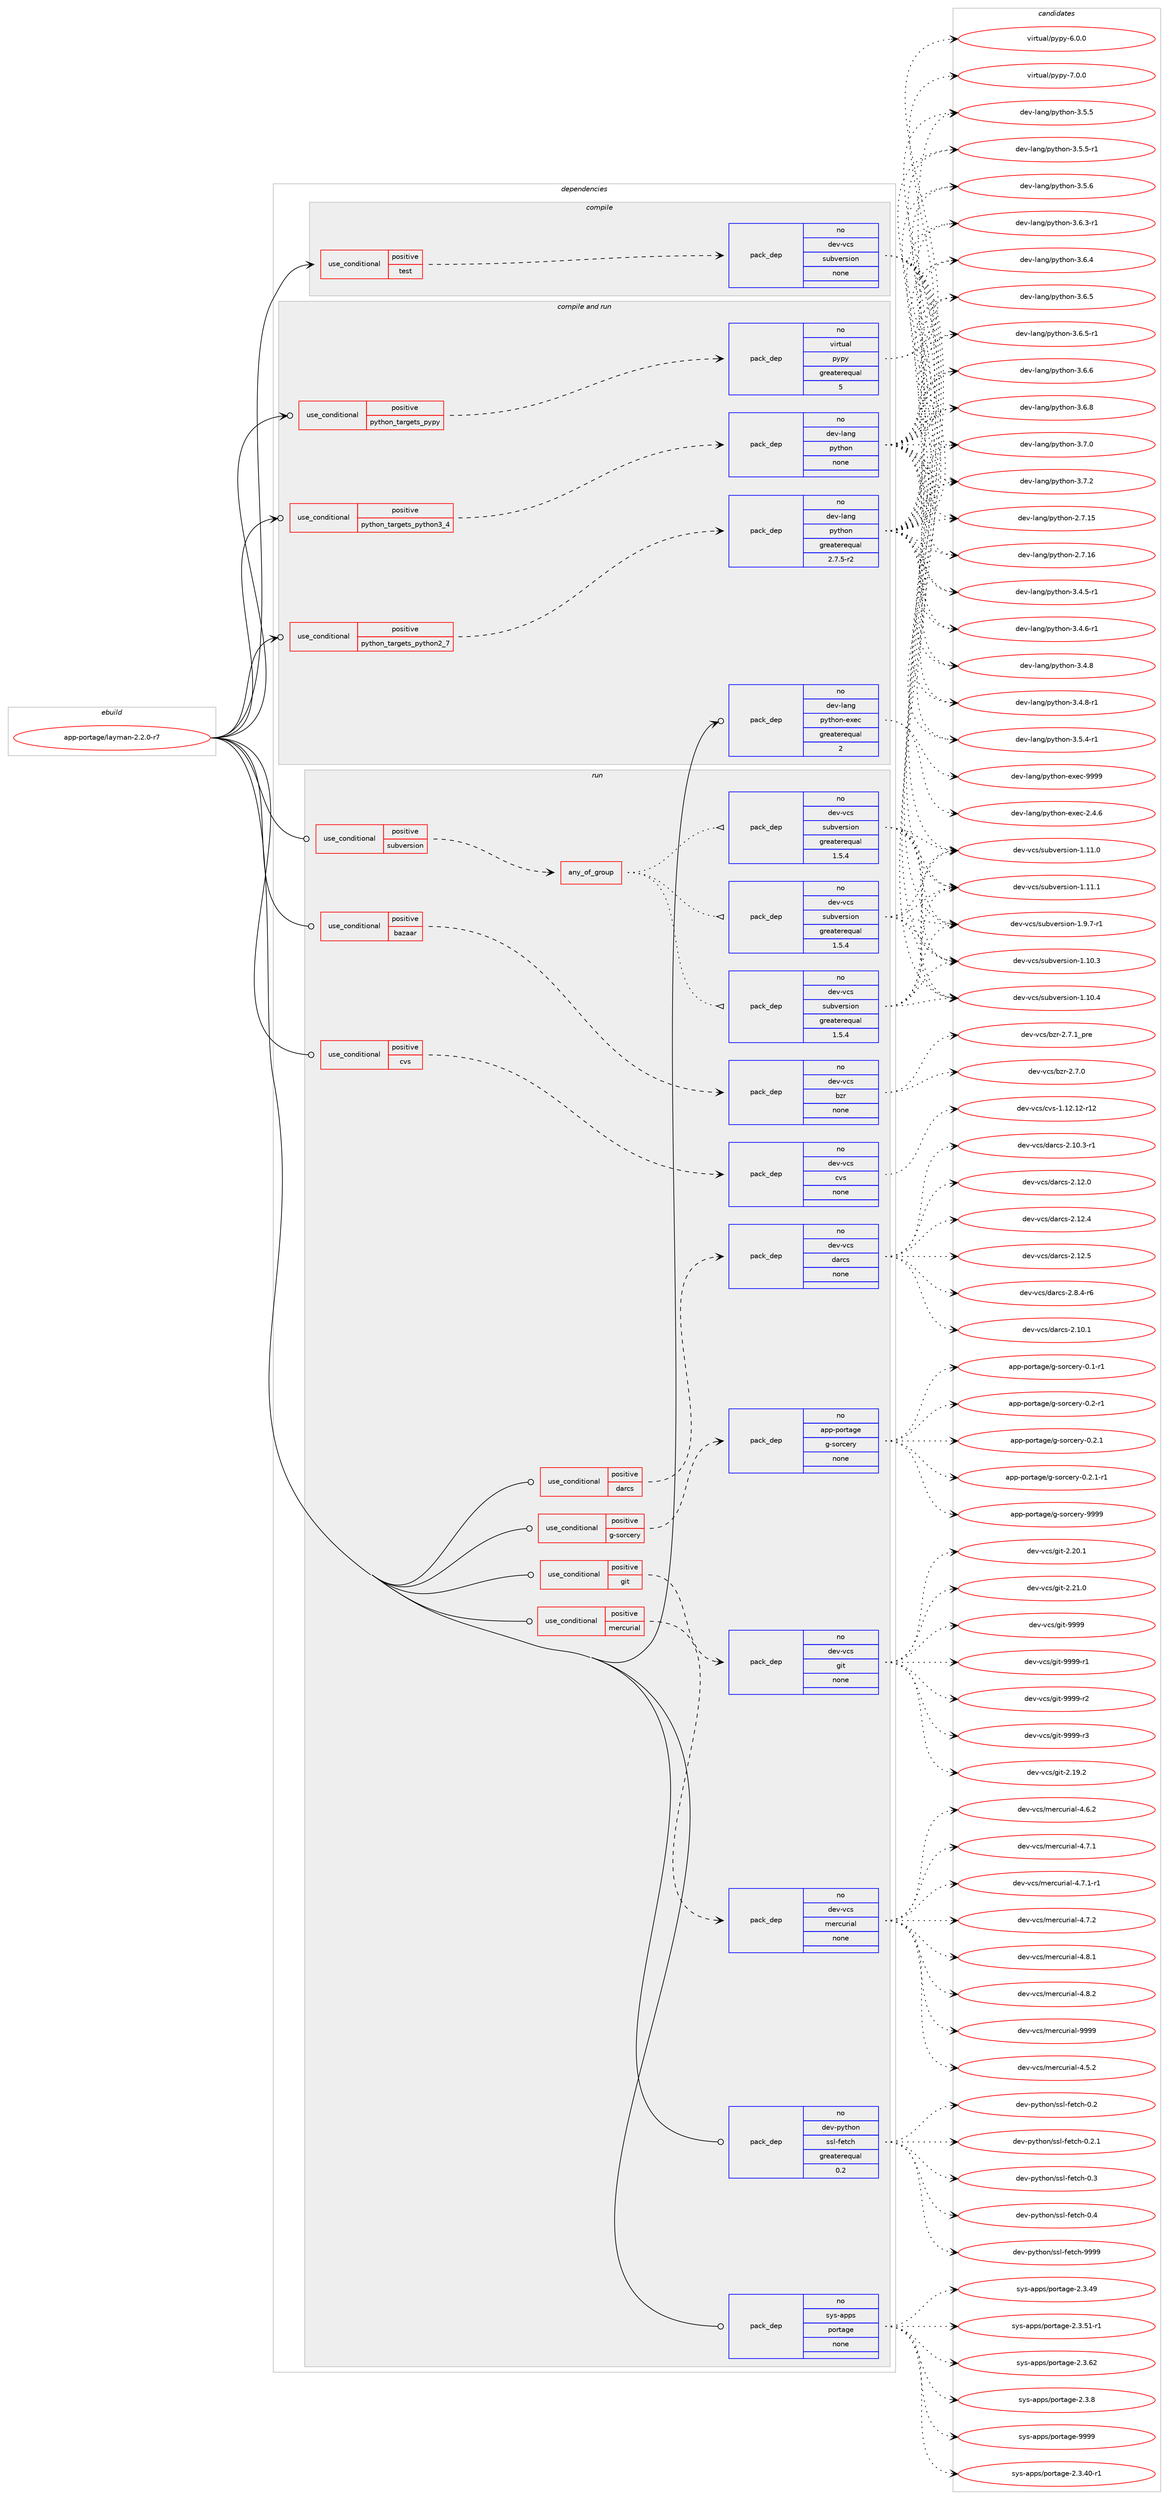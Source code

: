 digraph prolog {

# *************
# Graph options
# *************

newrank=true;
concentrate=true;
compound=true;
graph [rankdir=LR,fontname=Helvetica,fontsize=10,ranksep=1.5];#, ranksep=2.5, nodesep=0.2];
edge  [arrowhead=vee];
node  [fontname=Helvetica,fontsize=10];

# **********
# The ebuild
# **********

subgraph cluster_leftcol {
color=gray;
rank=same;
label=<<i>ebuild</i>>;
id [label="app-portage/layman-2.2.0-r7", color=red, width=4, href="../app-portage/layman-2.2.0-r7.svg"];
}

# ****************
# The dependencies
# ****************

subgraph cluster_midcol {
color=gray;
label=<<i>dependencies</i>>;
subgraph cluster_compile {
fillcolor="#eeeeee";
style=filled;
label=<<i>compile</i>>;
subgraph cond354971 {
dependency1306487 [label=<<TABLE BORDER="0" CELLBORDER="1" CELLSPACING="0" CELLPADDING="4"><TR><TD ROWSPAN="3" CELLPADDING="10">use_conditional</TD></TR><TR><TD>positive</TD></TR><TR><TD>test</TD></TR></TABLE>>, shape=none, color=red];
subgraph pack931114 {
dependency1306488 [label=<<TABLE BORDER="0" CELLBORDER="1" CELLSPACING="0" CELLPADDING="4" WIDTH="220"><TR><TD ROWSPAN="6" CELLPADDING="30">pack_dep</TD></TR><TR><TD WIDTH="110">no</TD></TR><TR><TD>dev-vcs</TD></TR><TR><TD>subversion</TD></TR><TR><TD>none</TD></TR><TR><TD></TD></TR></TABLE>>, shape=none, color=blue];
}
dependency1306487:e -> dependency1306488:w [weight=20,style="dashed",arrowhead="vee"];
}
id:e -> dependency1306487:w [weight=20,style="solid",arrowhead="vee"];
}
subgraph cluster_compileandrun {
fillcolor="#eeeeee";
style=filled;
label=<<i>compile and run</i>>;
subgraph cond354972 {
dependency1306489 [label=<<TABLE BORDER="0" CELLBORDER="1" CELLSPACING="0" CELLPADDING="4"><TR><TD ROWSPAN="3" CELLPADDING="10">use_conditional</TD></TR><TR><TD>positive</TD></TR><TR><TD>python_targets_pypy</TD></TR></TABLE>>, shape=none, color=red];
subgraph pack931115 {
dependency1306490 [label=<<TABLE BORDER="0" CELLBORDER="1" CELLSPACING="0" CELLPADDING="4" WIDTH="220"><TR><TD ROWSPAN="6" CELLPADDING="30">pack_dep</TD></TR><TR><TD WIDTH="110">no</TD></TR><TR><TD>virtual</TD></TR><TR><TD>pypy</TD></TR><TR><TD>greaterequal</TD></TR><TR><TD>5</TD></TR></TABLE>>, shape=none, color=blue];
}
dependency1306489:e -> dependency1306490:w [weight=20,style="dashed",arrowhead="vee"];
}
id:e -> dependency1306489:w [weight=20,style="solid",arrowhead="odotvee"];
subgraph cond354973 {
dependency1306491 [label=<<TABLE BORDER="0" CELLBORDER="1" CELLSPACING="0" CELLPADDING="4"><TR><TD ROWSPAN="3" CELLPADDING="10">use_conditional</TD></TR><TR><TD>positive</TD></TR><TR><TD>python_targets_python2_7</TD></TR></TABLE>>, shape=none, color=red];
subgraph pack931116 {
dependency1306492 [label=<<TABLE BORDER="0" CELLBORDER="1" CELLSPACING="0" CELLPADDING="4" WIDTH="220"><TR><TD ROWSPAN="6" CELLPADDING="30">pack_dep</TD></TR><TR><TD WIDTH="110">no</TD></TR><TR><TD>dev-lang</TD></TR><TR><TD>python</TD></TR><TR><TD>greaterequal</TD></TR><TR><TD>2.7.5-r2</TD></TR></TABLE>>, shape=none, color=blue];
}
dependency1306491:e -> dependency1306492:w [weight=20,style="dashed",arrowhead="vee"];
}
id:e -> dependency1306491:w [weight=20,style="solid",arrowhead="odotvee"];
subgraph cond354974 {
dependency1306493 [label=<<TABLE BORDER="0" CELLBORDER="1" CELLSPACING="0" CELLPADDING="4"><TR><TD ROWSPAN="3" CELLPADDING="10">use_conditional</TD></TR><TR><TD>positive</TD></TR><TR><TD>python_targets_python3_4</TD></TR></TABLE>>, shape=none, color=red];
subgraph pack931117 {
dependency1306494 [label=<<TABLE BORDER="0" CELLBORDER="1" CELLSPACING="0" CELLPADDING="4" WIDTH="220"><TR><TD ROWSPAN="6" CELLPADDING="30">pack_dep</TD></TR><TR><TD WIDTH="110">no</TD></TR><TR><TD>dev-lang</TD></TR><TR><TD>python</TD></TR><TR><TD>none</TD></TR><TR><TD></TD></TR></TABLE>>, shape=none, color=blue];
}
dependency1306493:e -> dependency1306494:w [weight=20,style="dashed",arrowhead="vee"];
}
id:e -> dependency1306493:w [weight=20,style="solid",arrowhead="odotvee"];
subgraph pack931118 {
dependency1306495 [label=<<TABLE BORDER="0" CELLBORDER="1" CELLSPACING="0" CELLPADDING="4" WIDTH="220"><TR><TD ROWSPAN="6" CELLPADDING="30">pack_dep</TD></TR><TR><TD WIDTH="110">no</TD></TR><TR><TD>dev-lang</TD></TR><TR><TD>python-exec</TD></TR><TR><TD>greaterequal</TD></TR><TR><TD>2</TD></TR></TABLE>>, shape=none, color=blue];
}
id:e -> dependency1306495:w [weight=20,style="solid",arrowhead="odotvee"];
}
subgraph cluster_run {
fillcolor="#eeeeee";
style=filled;
label=<<i>run</i>>;
subgraph cond354975 {
dependency1306496 [label=<<TABLE BORDER="0" CELLBORDER="1" CELLSPACING="0" CELLPADDING="4"><TR><TD ROWSPAN="3" CELLPADDING="10">use_conditional</TD></TR><TR><TD>positive</TD></TR><TR><TD>bazaar</TD></TR></TABLE>>, shape=none, color=red];
subgraph pack931119 {
dependency1306497 [label=<<TABLE BORDER="0" CELLBORDER="1" CELLSPACING="0" CELLPADDING="4" WIDTH="220"><TR><TD ROWSPAN="6" CELLPADDING="30">pack_dep</TD></TR><TR><TD WIDTH="110">no</TD></TR><TR><TD>dev-vcs</TD></TR><TR><TD>bzr</TD></TR><TR><TD>none</TD></TR><TR><TD></TD></TR></TABLE>>, shape=none, color=blue];
}
dependency1306496:e -> dependency1306497:w [weight=20,style="dashed",arrowhead="vee"];
}
id:e -> dependency1306496:w [weight=20,style="solid",arrowhead="odot"];
subgraph cond354976 {
dependency1306498 [label=<<TABLE BORDER="0" CELLBORDER="1" CELLSPACING="0" CELLPADDING="4"><TR><TD ROWSPAN="3" CELLPADDING="10">use_conditional</TD></TR><TR><TD>positive</TD></TR><TR><TD>cvs</TD></TR></TABLE>>, shape=none, color=red];
subgraph pack931120 {
dependency1306499 [label=<<TABLE BORDER="0" CELLBORDER="1" CELLSPACING="0" CELLPADDING="4" WIDTH="220"><TR><TD ROWSPAN="6" CELLPADDING="30">pack_dep</TD></TR><TR><TD WIDTH="110">no</TD></TR><TR><TD>dev-vcs</TD></TR><TR><TD>cvs</TD></TR><TR><TD>none</TD></TR><TR><TD></TD></TR></TABLE>>, shape=none, color=blue];
}
dependency1306498:e -> dependency1306499:w [weight=20,style="dashed",arrowhead="vee"];
}
id:e -> dependency1306498:w [weight=20,style="solid",arrowhead="odot"];
subgraph cond354977 {
dependency1306500 [label=<<TABLE BORDER="0" CELLBORDER="1" CELLSPACING="0" CELLPADDING="4"><TR><TD ROWSPAN="3" CELLPADDING="10">use_conditional</TD></TR><TR><TD>positive</TD></TR><TR><TD>darcs</TD></TR></TABLE>>, shape=none, color=red];
subgraph pack931121 {
dependency1306501 [label=<<TABLE BORDER="0" CELLBORDER="1" CELLSPACING="0" CELLPADDING="4" WIDTH="220"><TR><TD ROWSPAN="6" CELLPADDING="30">pack_dep</TD></TR><TR><TD WIDTH="110">no</TD></TR><TR><TD>dev-vcs</TD></TR><TR><TD>darcs</TD></TR><TR><TD>none</TD></TR><TR><TD></TD></TR></TABLE>>, shape=none, color=blue];
}
dependency1306500:e -> dependency1306501:w [weight=20,style="dashed",arrowhead="vee"];
}
id:e -> dependency1306500:w [weight=20,style="solid",arrowhead="odot"];
subgraph cond354978 {
dependency1306502 [label=<<TABLE BORDER="0" CELLBORDER="1" CELLSPACING="0" CELLPADDING="4"><TR><TD ROWSPAN="3" CELLPADDING="10">use_conditional</TD></TR><TR><TD>positive</TD></TR><TR><TD>g-sorcery</TD></TR></TABLE>>, shape=none, color=red];
subgraph pack931122 {
dependency1306503 [label=<<TABLE BORDER="0" CELLBORDER="1" CELLSPACING="0" CELLPADDING="4" WIDTH="220"><TR><TD ROWSPAN="6" CELLPADDING="30">pack_dep</TD></TR><TR><TD WIDTH="110">no</TD></TR><TR><TD>app-portage</TD></TR><TR><TD>g-sorcery</TD></TR><TR><TD>none</TD></TR><TR><TD></TD></TR></TABLE>>, shape=none, color=blue];
}
dependency1306502:e -> dependency1306503:w [weight=20,style="dashed",arrowhead="vee"];
}
id:e -> dependency1306502:w [weight=20,style="solid",arrowhead="odot"];
subgraph cond354979 {
dependency1306504 [label=<<TABLE BORDER="0" CELLBORDER="1" CELLSPACING="0" CELLPADDING="4"><TR><TD ROWSPAN="3" CELLPADDING="10">use_conditional</TD></TR><TR><TD>positive</TD></TR><TR><TD>git</TD></TR></TABLE>>, shape=none, color=red];
subgraph pack931123 {
dependency1306505 [label=<<TABLE BORDER="0" CELLBORDER="1" CELLSPACING="0" CELLPADDING="4" WIDTH="220"><TR><TD ROWSPAN="6" CELLPADDING="30">pack_dep</TD></TR><TR><TD WIDTH="110">no</TD></TR><TR><TD>dev-vcs</TD></TR><TR><TD>git</TD></TR><TR><TD>none</TD></TR><TR><TD></TD></TR></TABLE>>, shape=none, color=blue];
}
dependency1306504:e -> dependency1306505:w [weight=20,style="dashed",arrowhead="vee"];
}
id:e -> dependency1306504:w [weight=20,style="solid",arrowhead="odot"];
subgraph cond354980 {
dependency1306506 [label=<<TABLE BORDER="0" CELLBORDER="1" CELLSPACING="0" CELLPADDING="4"><TR><TD ROWSPAN="3" CELLPADDING="10">use_conditional</TD></TR><TR><TD>positive</TD></TR><TR><TD>mercurial</TD></TR></TABLE>>, shape=none, color=red];
subgraph pack931124 {
dependency1306507 [label=<<TABLE BORDER="0" CELLBORDER="1" CELLSPACING="0" CELLPADDING="4" WIDTH="220"><TR><TD ROWSPAN="6" CELLPADDING="30">pack_dep</TD></TR><TR><TD WIDTH="110">no</TD></TR><TR><TD>dev-vcs</TD></TR><TR><TD>mercurial</TD></TR><TR><TD>none</TD></TR><TR><TD></TD></TR></TABLE>>, shape=none, color=blue];
}
dependency1306506:e -> dependency1306507:w [weight=20,style="dashed",arrowhead="vee"];
}
id:e -> dependency1306506:w [weight=20,style="solid",arrowhead="odot"];
subgraph cond354981 {
dependency1306508 [label=<<TABLE BORDER="0" CELLBORDER="1" CELLSPACING="0" CELLPADDING="4"><TR><TD ROWSPAN="3" CELLPADDING="10">use_conditional</TD></TR><TR><TD>positive</TD></TR><TR><TD>subversion</TD></TR></TABLE>>, shape=none, color=red];
subgraph any19860 {
dependency1306509 [label=<<TABLE BORDER="0" CELLBORDER="1" CELLSPACING="0" CELLPADDING="4"><TR><TD CELLPADDING="10">any_of_group</TD></TR></TABLE>>, shape=none, color=red];subgraph pack931125 {
dependency1306510 [label=<<TABLE BORDER="0" CELLBORDER="1" CELLSPACING="0" CELLPADDING="4" WIDTH="220"><TR><TD ROWSPAN="6" CELLPADDING="30">pack_dep</TD></TR><TR><TD WIDTH="110">no</TD></TR><TR><TD>dev-vcs</TD></TR><TR><TD>subversion</TD></TR><TR><TD>greaterequal</TD></TR><TR><TD>1.5.4</TD></TR></TABLE>>, shape=none, color=blue];
}
dependency1306509:e -> dependency1306510:w [weight=20,style="dotted",arrowhead="oinv"];
subgraph pack931126 {
dependency1306511 [label=<<TABLE BORDER="0" CELLBORDER="1" CELLSPACING="0" CELLPADDING="4" WIDTH="220"><TR><TD ROWSPAN="6" CELLPADDING="30">pack_dep</TD></TR><TR><TD WIDTH="110">no</TD></TR><TR><TD>dev-vcs</TD></TR><TR><TD>subversion</TD></TR><TR><TD>greaterequal</TD></TR><TR><TD>1.5.4</TD></TR></TABLE>>, shape=none, color=blue];
}
dependency1306509:e -> dependency1306511:w [weight=20,style="dotted",arrowhead="oinv"];
subgraph pack931127 {
dependency1306512 [label=<<TABLE BORDER="0" CELLBORDER="1" CELLSPACING="0" CELLPADDING="4" WIDTH="220"><TR><TD ROWSPAN="6" CELLPADDING="30">pack_dep</TD></TR><TR><TD WIDTH="110">no</TD></TR><TR><TD>dev-vcs</TD></TR><TR><TD>subversion</TD></TR><TR><TD>greaterequal</TD></TR><TR><TD>1.5.4</TD></TR></TABLE>>, shape=none, color=blue];
}
dependency1306509:e -> dependency1306512:w [weight=20,style="dotted",arrowhead="oinv"];
}
dependency1306508:e -> dependency1306509:w [weight=20,style="dashed",arrowhead="vee"];
}
id:e -> dependency1306508:w [weight=20,style="solid",arrowhead="odot"];
subgraph pack931128 {
dependency1306513 [label=<<TABLE BORDER="0" CELLBORDER="1" CELLSPACING="0" CELLPADDING="4" WIDTH="220"><TR><TD ROWSPAN="6" CELLPADDING="30">pack_dep</TD></TR><TR><TD WIDTH="110">no</TD></TR><TR><TD>dev-python</TD></TR><TR><TD>ssl-fetch</TD></TR><TR><TD>greaterequal</TD></TR><TR><TD>0.2</TD></TR></TABLE>>, shape=none, color=blue];
}
id:e -> dependency1306513:w [weight=20,style="solid",arrowhead="odot"];
subgraph pack931129 {
dependency1306514 [label=<<TABLE BORDER="0" CELLBORDER="1" CELLSPACING="0" CELLPADDING="4" WIDTH="220"><TR><TD ROWSPAN="6" CELLPADDING="30">pack_dep</TD></TR><TR><TD WIDTH="110">no</TD></TR><TR><TD>sys-apps</TD></TR><TR><TD>portage</TD></TR><TR><TD>none</TD></TR><TR><TD></TD></TR></TABLE>>, shape=none, color=blue];
}
id:e -> dependency1306514:w [weight=20,style="solid",arrowhead="odot"];
}
}

# **************
# The candidates
# **************

subgraph cluster_choices {
rank=same;
color=gray;
label=<<i>candidates</i>>;

subgraph choice931114 {
color=black;
nodesep=1;
choice1001011184511899115471151179811810111411510511111045494649484651 [label="dev-vcs/subversion-1.10.3", color=red, width=4,href="../dev-vcs/subversion-1.10.3.svg"];
choice1001011184511899115471151179811810111411510511111045494649484652 [label="dev-vcs/subversion-1.10.4", color=red, width=4,href="../dev-vcs/subversion-1.10.4.svg"];
choice1001011184511899115471151179811810111411510511111045494649494648 [label="dev-vcs/subversion-1.11.0", color=red, width=4,href="../dev-vcs/subversion-1.11.0.svg"];
choice1001011184511899115471151179811810111411510511111045494649494649 [label="dev-vcs/subversion-1.11.1", color=red, width=4,href="../dev-vcs/subversion-1.11.1.svg"];
choice100101118451189911547115117981181011141151051111104549465746554511449 [label="dev-vcs/subversion-1.9.7-r1", color=red, width=4,href="../dev-vcs/subversion-1.9.7-r1.svg"];
dependency1306488:e -> choice1001011184511899115471151179811810111411510511111045494649484651:w [style=dotted,weight="100"];
dependency1306488:e -> choice1001011184511899115471151179811810111411510511111045494649484652:w [style=dotted,weight="100"];
dependency1306488:e -> choice1001011184511899115471151179811810111411510511111045494649494648:w [style=dotted,weight="100"];
dependency1306488:e -> choice1001011184511899115471151179811810111411510511111045494649494649:w [style=dotted,weight="100"];
dependency1306488:e -> choice100101118451189911547115117981181011141151051111104549465746554511449:w [style=dotted,weight="100"];
}
subgraph choice931115 {
color=black;
nodesep=1;
choice1181051141161179710847112121112121455446484648 [label="virtual/pypy-6.0.0", color=red, width=4,href="../virtual/pypy-6.0.0.svg"];
choice1181051141161179710847112121112121455546484648 [label="virtual/pypy-7.0.0", color=red, width=4,href="../virtual/pypy-7.0.0.svg"];
dependency1306490:e -> choice1181051141161179710847112121112121455446484648:w [style=dotted,weight="100"];
dependency1306490:e -> choice1181051141161179710847112121112121455546484648:w [style=dotted,weight="100"];
}
subgraph choice931116 {
color=black;
nodesep=1;
choice10010111845108971101034711212111610411111045504655464953 [label="dev-lang/python-2.7.15", color=red, width=4,href="../dev-lang/python-2.7.15.svg"];
choice10010111845108971101034711212111610411111045504655464954 [label="dev-lang/python-2.7.16", color=red, width=4,href="../dev-lang/python-2.7.16.svg"];
choice1001011184510897110103471121211161041111104551465246534511449 [label="dev-lang/python-3.4.5-r1", color=red, width=4,href="../dev-lang/python-3.4.5-r1.svg"];
choice1001011184510897110103471121211161041111104551465246544511449 [label="dev-lang/python-3.4.6-r1", color=red, width=4,href="../dev-lang/python-3.4.6-r1.svg"];
choice100101118451089711010347112121116104111110455146524656 [label="dev-lang/python-3.4.8", color=red, width=4,href="../dev-lang/python-3.4.8.svg"];
choice1001011184510897110103471121211161041111104551465246564511449 [label="dev-lang/python-3.4.8-r1", color=red, width=4,href="../dev-lang/python-3.4.8-r1.svg"];
choice1001011184510897110103471121211161041111104551465346524511449 [label="dev-lang/python-3.5.4-r1", color=red, width=4,href="../dev-lang/python-3.5.4-r1.svg"];
choice100101118451089711010347112121116104111110455146534653 [label="dev-lang/python-3.5.5", color=red, width=4,href="../dev-lang/python-3.5.5.svg"];
choice1001011184510897110103471121211161041111104551465346534511449 [label="dev-lang/python-3.5.5-r1", color=red, width=4,href="../dev-lang/python-3.5.5-r1.svg"];
choice100101118451089711010347112121116104111110455146534654 [label="dev-lang/python-3.5.6", color=red, width=4,href="../dev-lang/python-3.5.6.svg"];
choice1001011184510897110103471121211161041111104551465446514511449 [label="dev-lang/python-3.6.3-r1", color=red, width=4,href="../dev-lang/python-3.6.3-r1.svg"];
choice100101118451089711010347112121116104111110455146544652 [label="dev-lang/python-3.6.4", color=red, width=4,href="../dev-lang/python-3.6.4.svg"];
choice100101118451089711010347112121116104111110455146544653 [label="dev-lang/python-3.6.5", color=red, width=4,href="../dev-lang/python-3.6.5.svg"];
choice1001011184510897110103471121211161041111104551465446534511449 [label="dev-lang/python-3.6.5-r1", color=red, width=4,href="../dev-lang/python-3.6.5-r1.svg"];
choice100101118451089711010347112121116104111110455146544654 [label="dev-lang/python-3.6.6", color=red, width=4,href="../dev-lang/python-3.6.6.svg"];
choice100101118451089711010347112121116104111110455146544656 [label="dev-lang/python-3.6.8", color=red, width=4,href="../dev-lang/python-3.6.8.svg"];
choice100101118451089711010347112121116104111110455146554648 [label="dev-lang/python-3.7.0", color=red, width=4,href="../dev-lang/python-3.7.0.svg"];
choice100101118451089711010347112121116104111110455146554650 [label="dev-lang/python-3.7.2", color=red, width=4,href="../dev-lang/python-3.7.2.svg"];
dependency1306492:e -> choice10010111845108971101034711212111610411111045504655464953:w [style=dotted,weight="100"];
dependency1306492:e -> choice10010111845108971101034711212111610411111045504655464954:w [style=dotted,weight="100"];
dependency1306492:e -> choice1001011184510897110103471121211161041111104551465246534511449:w [style=dotted,weight="100"];
dependency1306492:e -> choice1001011184510897110103471121211161041111104551465246544511449:w [style=dotted,weight="100"];
dependency1306492:e -> choice100101118451089711010347112121116104111110455146524656:w [style=dotted,weight="100"];
dependency1306492:e -> choice1001011184510897110103471121211161041111104551465246564511449:w [style=dotted,weight="100"];
dependency1306492:e -> choice1001011184510897110103471121211161041111104551465346524511449:w [style=dotted,weight="100"];
dependency1306492:e -> choice100101118451089711010347112121116104111110455146534653:w [style=dotted,weight="100"];
dependency1306492:e -> choice1001011184510897110103471121211161041111104551465346534511449:w [style=dotted,weight="100"];
dependency1306492:e -> choice100101118451089711010347112121116104111110455146534654:w [style=dotted,weight="100"];
dependency1306492:e -> choice1001011184510897110103471121211161041111104551465446514511449:w [style=dotted,weight="100"];
dependency1306492:e -> choice100101118451089711010347112121116104111110455146544652:w [style=dotted,weight="100"];
dependency1306492:e -> choice100101118451089711010347112121116104111110455146544653:w [style=dotted,weight="100"];
dependency1306492:e -> choice1001011184510897110103471121211161041111104551465446534511449:w [style=dotted,weight="100"];
dependency1306492:e -> choice100101118451089711010347112121116104111110455146544654:w [style=dotted,weight="100"];
dependency1306492:e -> choice100101118451089711010347112121116104111110455146544656:w [style=dotted,weight="100"];
dependency1306492:e -> choice100101118451089711010347112121116104111110455146554648:w [style=dotted,weight="100"];
dependency1306492:e -> choice100101118451089711010347112121116104111110455146554650:w [style=dotted,weight="100"];
}
subgraph choice931117 {
color=black;
nodesep=1;
choice10010111845108971101034711212111610411111045504655464953 [label="dev-lang/python-2.7.15", color=red, width=4,href="../dev-lang/python-2.7.15.svg"];
choice10010111845108971101034711212111610411111045504655464954 [label="dev-lang/python-2.7.16", color=red, width=4,href="../dev-lang/python-2.7.16.svg"];
choice1001011184510897110103471121211161041111104551465246534511449 [label="dev-lang/python-3.4.5-r1", color=red, width=4,href="../dev-lang/python-3.4.5-r1.svg"];
choice1001011184510897110103471121211161041111104551465246544511449 [label="dev-lang/python-3.4.6-r1", color=red, width=4,href="../dev-lang/python-3.4.6-r1.svg"];
choice100101118451089711010347112121116104111110455146524656 [label="dev-lang/python-3.4.8", color=red, width=4,href="../dev-lang/python-3.4.8.svg"];
choice1001011184510897110103471121211161041111104551465246564511449 [label="dev-lang/python-3.4.8-r1", color=red, width=4,href="../dev-lang/python-3.4.8-r1.svg"];
choice1001011184510897110103471121211161041111104551465346524511449 [label="dev-lang/python-3.5.4-r1", color=red, width=4,href="../dev-lang/python-3.5.4-r1.svg"];
choice100101118451089711010347112121116104111110455146534653 [label="dev-lang/python-3.5.5", color=red, width=4,href="../dev-lang/python-3.5.5.svg"];
choice1001011184510897110103471121211161041111104551465346534511449 [label="dev-lang/python-3.5.5-r1", color=red, width=4,href="../dev-lang/python-3.5.5-r1.svg"];
choice100101118451089711010347112121116104111110455146534654 [label="dev-lang/python-3.5.6", color=red, width=4,href="../dev-lang/python-3.5.6.svg"];
choice1001011184510897110103471121211161041111104551465446514511449 [label="dev-lang/python-3.6.3-r1", color=red, width=4,href="../dev-lang/python-3.6.3-r1.svg"];
choice100101118451089711010347112121116104111110455146544652 [label="dev-lang/python-3.6.4", color=red, width=4,href="../dev-lang/python-3.6.4.svg"];
choice100101118451089711010347112121116104111110455146544653 [label="dev-lang/python-3.6.5", color=red, width=4,href="../dev-lang/python-3.6.5.svg"];
choice1001011184510897110103471121211161041111104551465446534511449 [label="dev-lang/python-3.6.5-r1", color=red, width=4,href="../dev-lang/python-3.6.5-r1.svg"];
choice100101118451089711010347112121116104111110455146544654 [label="dev-lang/python-3.6.6", color=red, width=4,href="../dev-lang/python-3.6.6.svg"];
choice100101118451089711010347112121116104111110455146544656 [label="dev-lang/python-3.6.8", color=red, width=4,href="../dev-lang/python-3.6.8.svg"];
choice100101118451089711010347112121116104111110455146554648 [label="dev-lang/python-3.7.0", color=red, width=4,href="../dev-lang/python-3.7.0.svg"];
choice100101118451089711010347112121116104111110455146554650 [label="dev-lang/python-3.7.2", color=red, width=4,href="../dev-lang/python-3.7.2.svg"];
dependency1306494:e -> choice10010111845108971101034711212111610411111045504655464953:w [style=dotted,weight="100"];
dependency1306494:e -> choice10010111845108971101034711212111610411111045504655464954:w [style=dotted,weight="100"];
dependency1306494:e -> choice1001011184510897110103471121211161041111104551465246534511449:w [style=dotted,weight="100"];
dependency1306494:e -> choice1001011184510897110103471121211161041111104551465246544511449:w [style=dotted,weight="100"];
dependency1306494:e -> choice100101118451089711010347112121116104111110455146524656:w [style=dotted,weight="100"];
dependency1306494:e -> choice1001011184510897110103471121211161041111104551465246564511449:w [style=dotted,weight="100"];
dependency1306494:e -> choice1001011184510897110103471121211161041111104551465346524511449:w [style=dotted,weight="100"];
dependency1306494:e -> choice100101118451089711010347112121116104111110455146534653:w [style=dotted,weight="100"];
dependency1306494:e -> choice1001011184510897110103471121211161041111104551465346534511449:w [style=dotted,weight="100"];
dependency1306494:e -> choice100101118451089711010347112121116104111110455146534654:w [style=dotted,weight="100"];
dependency1306494:e -> choice1001011184510897110103471121211161041111104551465446514511449:w [style=dotted,weight="100"];
dependency1306494:e -> choice100101118451089711010347112121116104111110455146544652:w [style=dotted,weight="100"];
dependency1306494:e -> choice100101118451089711010347112121116104111110455146544653:w [style=dotted,weight="100"];
dependency1306494:e -> choice1001011184510897110103471121211161041111104551465446534511449:w [style=dotted,weight="100"];
dependency1306494:e -> choice100101118451089711010347112121116104111110455146544654:w [style=dotted,weight="100"];
dependency1306494:e -> choice100101118451089711010347112121116104111110455146544656:w [style=dotted,weight="100"];
dependency1306494:e -> choice100101118451089711010347112121116104111110455146554648:w [style=dotted,weight="100"];
dependency1306494:e -> choice100101118451089711010347112121116104111110455146554650:w [style=dotted,weight="100"];
}
subgraph choice931118 {
color=black;
nodesep=1;
choice1001011184510897110103471121211161041111104510112010199455046524654 [label="dev-lang/python-exec-2.4.6", color=red, width=4,href="../dev-lang/python-exec-2.4.6.svg"];
choice10010111845108971101034711212111610411111045101120101994557575757 [label="dev-lang/python-exec-9999", color=red, width=4,href="../dev-lang/python-exec-9999.svg"];
dependency1306495:e -> choice1001011184510897110103471121211161041111104510112010199455046524654:w [style=dotted,weight="100"];
dependency1306495:e -> choice10010111845108971101034711212111610411111045101120101994557575757:w [style=dotted,weight="100"];
}
subgraph choice931119 {
color=black;
nodesep=1;
choice10010111845118991154798122114455046554648 [label="dev-vcs/bzr-2.7.0", color=red, width=4,href="../dev-vcs/bzr-2.7.0.svg"];
choice1001011184511899115479812211445504655464995112114101 [label="dev-vcs/bzr-2.7.1_pre", color=red, width=4,href="../dev-vcs/bzr-2.7.1_pre.svg"];
dependency1306497:e -> choice10010111845118991154798122114455046554648:w [style=dotted,weight="100"];
dependency1306497:e -> choice1001011184511899115479812211445504655464995112114101:w [style=dotted,weight="100"];
}
subgraph choice931120 {
color=black;
nodesep=1;
choice100101118451189911547991181154549464950464950451144950 [label="dev-vcs/cvs-1.12.12-r12", color=red, width=4,href="../dev-vcs/cvs-1.12.12-r12.svg"];
dependency1306499:e -> choice100101118451189911547991181154549464950464950451144950:w [style=dotted,weight="100"];
}
subgraph choice931121 {
color=black;
nodesep=1;
choice100101118451189911547100971149911545504649484649 [label="dev-vcs/darcs-2.10.1", color=red, width=4,href="../dev-vcs/darcs-2.10.1.svg"];
choice1001011184511899115471009711499115455046494846514511449 [label="dev-vcs/darcs-2.10.3-r1", color=red, width=4,href="../dev-vcs/darcs-2.10.3-r1.svg"];
choice100101118451189911547100971149911545504649504648 [label="dev-vcs/darcs-2.12.0", color=red, width=4,href="../dev-vcs/darcs-2.12.0.svg"];
choice100101118451189911547100971149911545504649504652 [label="dev-vcs/darcs-2.12.4", color=red, width=4,href="../dev-vcs/darcs-2.12.4.svg"];
choice100101118451189911547100971149911545504649504653 [label="dev-vcs/darcs-2.12.5", color=red, width=4,href="../dev-vcs/darcs-2.12.5.svg"];
choice10010111845118991154710097114991154550465646524511454 [label="dev-vcs/darcs-2.8.4-r6", color=red, width=4,href="../dev-vcs/darcs-2.8.4-r6.svg"];
dependency1306501:e -> choice100101118451189911547100971149911545504649484649:w [style=dotted,weight="100"];
dependency1306501:e -> choice1001011184511899115471009711499115455046494846514511449:w [style=dotted,weight="100"];
dependency1306501:e -> choice100101118451189911547100971149911545504649504648:w [style=dotted,weight="100"];
dependency1306501:e -> choice100101118451189911547100971149911545504649504652:w [style=dotted,weight="100"];
dependency1306501:e -> choice100101118451189911547100971149911545504649504653:w [style=dotted,weight="100"];
dependency1306501:e -> choice10010111845118991154710097114991154550465646524511454:w [style=dotted,weight="100"];
}
subgraph choice931122 {
color=black;
nodesep=1;
choice971121124511211111411697103101471034511511111499101114121454846494511449 [label="app-portage/g-sorcery-0.1-r1", color=red, width=4,href="../app-portage/g-sorcery-0.1-r1.svg"];
choice971121124511211111411697103101471034511511111499101114121454846504511449 [label="app-portage/g-sorcery-0.2-r1", color=red, width=4,href="../app-portage/g-sorcery-0.2-r1.svg"];
choice971121124511211111411697103101471034511511111499101114121454846504649 [label="app-portage/g-sorcery-0.2.1", color=red, width=4,href="../app-portage/g-sorcery-0.2.1.svg"];
choice9711211245112111114116971031014710345115111114991011141214548465046494511449 [label="app-portage/g-sorcery-0.2.1-r1", color=red, width=4,href="../app-portage/g-sorcery-0.2.1-r1.svg"];
choice9711211245112111114116971031014710345115111114991011141214557575757 [label="app-portage/g-sorcery-9999", color=red, width=4,href="../app-portage/g-sorcery-9999.svg"];
dependency1306503:e -> choice971121124511211111411697103101471034511511111499101114121454846494511449:w [style=dotted,weight="100"];
dependency1306503:e -> choice971121124511211111411697103101471034511511111499101114121454846504511449:w [style=dotted,weight="100"];
dependency1306503:e -> choice971121124511211111411697103101471034511511111499101114121454846504649:w [style=dotted,weight="100"];
dependency1306503:e -> choice9711211245112111114116971031014710345115111114991011141214548465046494511449:w [style=dotted,weight="100"];
dependency1306503:e -> choice9711211245112111114116971031014710345115111114991011141214557575757:w [style=dotted,weight="100"];
}
subgraph choice931123 {
color=black;
nodesep=1;
choice10010111845118991154710310511645504649574650 [label="dev-vcs/git-2.19.2", color=red, width=4,href="../dev-vcs/git-2.19.2.svg"];
choice10010111845118991154710310511645504650484649 [label="dev-vcs/git-2.20.1", color=red, width=4,href="../dev-vcs/git-2.20.1.svg"];
choice10010111845118991154710310511645504650494648 [label="dev-vcs/git-2.21.0", color=red, width=4,href="../dev-vcs/git-2.21.0.svg"];
choice1001011184511899115471031051164557575757 [label="dev-vcs/git-9999", color=red, width=4,href="../dev-vcs/git-9999.svg"];
choice10010111845118991154710310511645575757574511449 [label="dev-vcs/git-9999-r1", color=red, width=4,href="../dev-vcs/git-9999-r1.svg"];
choice10010111845118991154710310511645575757574511450 [label="dev-vcs/git-9999-r2", color=red, width=4,href="../dev-vcs/git-9999-r2.svg"];
choice10010111845118991154710310511645575757574511451 [label="dev-vcs/git-9999-r3", color=red, width=4,href="../dev-vcs/git-9999-r3.svg"];
dependency1306505:e -> choice10010111845118991154710310511645504649574650:w [style=dotted,weight="100"];
dependency1306505:e -> choice10010111845118991154710310511645504650484649:w [style=dotted,weight="100"];
dependency1306505:e -> choice10010111845118991154710310511645504650494648:w [style=dotted,weight="100"];
dependency1306505:e -> choice1001011184511899115471031051164557575757:w [style=dotted,weight="100"];
dependency1306505:e -> choice10010111845118991154710310511645575757574511449:w [style=dotted,weight="100"];
dependency1306505:e -> choice10010111845118991154710310511645575757574511450:w [style=dotted,weight="100"];
dependency1306505:e -> choice10010111845118991154710310511645575757574511451:w [style=dotted,weight="100"];
}
subgraph choice931124 {
color=black;
nodesep=1;
choice1001011184511899115471091011149911711410597108455246534650 [label="dev-vcs/mercurial-4.5.2", color=red, width=4,href="../dev-vcs/mercurial-4.5.2.svg"];
choice1001011184511899115471091011149911711410597108455246544650 [label="dev-vcs/mercurial-4.6.2", color=red, width=4,href="../dev-vcs/mercurial-4.6.2.svg"];
choice1001011184511899115471091011149911711410597108455246554649 [label="dev-vcs/mercurial-4.7.1", color=red, width=4,href="../dev-vcs/mercurial-4.7.1.svg"];
choice10010111845118991154710910111499117114105971084552465546494511449 [label="dev-vcs/mercurial-4.7.1-r1", color=red, width=4,href="../dev-vcs/mercurial-4.7.1-r1.svg"];
choice1001011184511899115471091011149911711410597108455246554650 [label="dev-vcs/mercurial-4.7.2", color=red, width=4,href="../dev-vcs/mercurial-4.7.2.svg"];
choice1001011184511899115471091011149911711410597108455246564649 [label="dev-vcs/mercurial-4.8.1", color=red, width=4,href="../dev-vcs/mercurial-4.8.1.svg"];
choice1001011184511899115471091011149911711410597108455246564650 [label="dev-vcs/mercurial-4.8.2", color=red, width=4,href="../dev-vcs/mercurial-4.8.2.svg"];
choice10010111845118991154710910111499117114105971084557575757 [label="dev-vcs/mercurial-9999", color=red, width=4,href="../dev-vcs/mercurial-9999.svg"];
dependency1306507:e -> choice1001011184511899115471091011149911711410597108455246534650:w [style=dotted,weight="100"];
dependency1306507:e -> choice1001011184511899115471091011149911711410597108455246544650:w [style=dotted,weight="100"];
dependency1306507:e -> choice1001011184511899115471091011149911711410597108455246554649:w [style=dotted,weight="100"];
dependency1306507:e -> choice10010111845118991154710910111499117114105971084552465546494511449:w [style=dotted,weight="100"];
dependency1306507:e -> choice1001011184511899115471091011149911711410597108455246554650:w [style=dotted,weight="100"];
dependency1306507:e -> choice1001011184511899115471091011149911711410597108455246564649:w [style=dotted,weight="100"];
dependency1306507:e -> choice1001011184511899115471091011149911711410597108455246564650:w [style=dotted,weight="100"];
dependency1306507:e -> choice10010111845118991154710910111499117114105971084557575757:w [style=dotted,weight="100"];
}
subgraph choice931125 {
color=black;
nodesep=1;
choice1001011184511899115471151179811810111411510511111045494649484651 [label="dev-vcs/subversion-1.10.3", color=red, width=4,href="../dev-vcs/subversion-1.10.3.svg"];
choice1001011184511899115471151179811810111411510511111045494649484652 [label="dev-vcs/subversion-1.10.4", color=red, width=4,href="../dev-vcs/subversion-1.10.4.svg"];
choice1001011184511899115471151179811810111411510511111045494649494648 [label="dev-vcs/subversion-1.11.0", color=red, width=4,href="../dev-vcs/subversion-1.11.0.svg"];
choice1001011184511899115471151179811810111411510511111045494649494649 [label="dev-vcs/subversion-1.11.1", color=red, width=4,href="../dev-vcs/subversion-1.11.1.svg"];
choice100101118451189911547115117981181011141151051111104549465746554511449 [label="dev-vcs/subversion-1.9.7-r1", color=red, width=4,href="../dev-vcs/subversion-1.9.7-r1.svg"];
dependency1306510:e -> choice1001011184511899115471151179811810111411510511111045494649484651:w [style=dotted,weight="100"];
dependency1306510:e -> choice1001011184511899115471151179811810111411510511111045494649484652:w [style=dotted,weight="100"];
dependency1306510:e -> choice1001011184511899115471151179811810111411510511111045494649494648:w [style=dotted,weight="100"];
dependency1306510:e -> choice1001011184511899115471151179811810111411510511111045494649494649:w [style=dotted,weight="100"];
dependency1306510:e -> choice100101118451189911547115117981181011141151051111104549465746554511449:w [style=dotted,weight="100"];
}
subgraph choice931126 {
color=black;
nodesep=1;
choice1001011184511899115471151179811810111411510511111045494649484651 [label="dev-vcs/subversion-1.10.3", color=red, width=4,href="../dev-vcs/subversion-1.10.3.svg"];
choice1001011184511899115471151179811810111411510511111045494649484652 [label="dev-vcs/subversion-1.10.4", color=red, width=4,href="../dev-vcs/subversion-1.10.4.svg"];
choice1001011184511899115471151179811810111411510511111045494649494648 [label="dev-vcs/subversion-1.11.0", color=red, width=4,href="../dev-vcs/subversion-1.11.0.svg"];
choice1001011184511899115471151179811810111411510511111045494649494649 [label="dev-vcs/subversion-1.11.1", color=red, width=4,href="../dev-vcs/subversion-1.11.1.svg"];
choice100101118451189911547115117981181011141151051111104549465746554511449 [label="dev-vcs/subversion-1.9.7-r1", color=red, width=4,href="../dev-vcs/subversion-1.9.7-r1.svg"];
dependency1306511:e -> choice1001011184511899115471151179811810111411510511111045494649484651:w [style=dotted,weight="100"];
dependency1306511:e -> choice1001011184511899115471151179811810111411510511111045494649484652:w [style=dotted,weight="100"];
dependency1306511:e -> choice1001011184511899115471151179811810111411510511111045494649494648:w [style=dotted,weight="100"];
dependency1306511:e -> choice1001011184511899115471151179811810111411510511111045494649494649:w [style=dotted,weight="100"];
dependency1306511:e -> choice100101118451189911547115117981181011141151051111104549465746554511449:w [style=dotted,weight="100"];
}
subgraph choice931127 {
color=black;
nodesep=1;
choice1001011184511899115471151179811810111411510511111045494649484651 [label="dev-vcs/subversion-1.10.3", color=red, width=4,href="../dev-vcs/subversion-1.10.3.svg"];
choice1001011184511899115471151179811810111411510511111045494649484652 [label="dev-vcs/subversion-1.10.4", color=red, width=4,href="../dev-vcs/subversion-1.10.4.svg"];
choice1001011184511899115471151179811810111411510511111045494649494648 [label="dev-vcs/subversion-1.11.0", color=red, width=4,href="../dev-vcs/subversion-1.11.0.svg"];
choice1001011184511899115471151179811810111411510511111045494649494649 [label="dev-vcs/subversion-1.11.1", color=red, width=4,href="../dev-vcs/subversion-1.11.1.svg"];
choice100101118451189911547115117981181011141151051111104549465746554511449 [label="dev-vcs/subversion-1.9.7-r1", color=red, width=4,href="../dev-vcs/subversion-1.9.7-r1.svg"];
dependency1306512:e -> choice1001011184511899115471151179811810111411510511111045494649484651:w [style=dotted,weight="100"];
dependency1306512:e -> choice1001011184511899115471151179811810111411510511111045494649484652:w [style=dotted,weight="100"];
dependency1306512:e -> choice1001011184511899115471151179811810111411510511111045494649494648:w [style=dotted,weight="100"];
dependency1306512:e -> choice1001011184511899115471151179811810111411510511111045494649494649:w [style=dotted,weight="100"];
dependency1306512:e -> choice100101118451189911547115117981181011141151051111104549465746554511449:w [style=dotted,weight="100"];
}
subgraph choice931128 {
color=black;
nodesep=1;
choice1001011184511212111610411111047115115108451021011169910445484650 [label="dev-python/ssl-fetch-0.2", color=red, width=4,href="../dev-python/ssl-fetch-0.2.svg"];
choice10010111845112121116104111110471151151084510210111699104454846504649 [label="dev-python/ssl-fetch-0.2.1", color=red, width=4,href="../dev-python/ssl-fetch-0.2.1.svg"];
choice1001011184511212111610411111047115115108451021011169910445484651 [label="dev-python/ssl-fetch-0.3", color=red, width=4,href="../dev-python/ssl-fetch-0.3.svg"];
choice1001011184511212111610411111047115115108451021011169910445484652 [label="dev-python/ssl-fetch-0.4", color=red, width=4,href="../dev-python/ssl-fetch-0.4.svg"];
choice100101118451121211161041111104711511510845102101116991044557575757 [label="dev-python/ssl-fetch-9999", color=red, width=4,href="../dev-python/ssl-fetch-9999.svg"];
dependency1306513:e -> choice1001011184511212111610411111047115115108451021011169910445484650:w [style=dotted,weight="100"];
dependency1306513:e -> choice10010111845112121116104111110471151151084510210111699104454846504649:w [style=dotted,weight="100"];
dependency1306513:e -> choice1001011184511212111610411111047115115108451021011169910445484651:w [style=dotted,weight="100"];
dependency1306513:e -> choice1001011184511212111610411111047115115108451021011169910445484652:w [style=dotted,weight="100"];
dependency1306513:e -> choice100101118451121211161041111104711511510845102101116991044557575757:w [style=dotted,weight="100"];
}
subgraph choice931129 {
color=black;
nodesep=1;
choice11512111545971121121154711211111411697103101455046514652484511449 [label="sys-apps/portage-2.3.40-r1", color=red, width=4,href="../sys-apps/portage-2.3.40-r1.svg"];
choice1151211154597112112115471121111141169710310145504651465257 [label="sys-apps/portage-2.3.49", color=red, width=4,href="../sys-apps/portage-2.3.49.svg"];
choice11512111545971121121154711211111411697103101455046514653494511449 [label="sys-apps/portage-2.3.51-r1", color=red, width=4,href="../sys-apps/portage-2.3.51-r1.svg"];
choice1151211154597112112115471121111141169710310145504651465450 [label="sys-apps/portage-2.3.62", color=red, width=4,href="../sys-apps/portage-2.3.62.svg"];
choice11512111545971121121154711211111411697103101455046514656 [label="sys-apps/portage-2.3.8", color=red, width=4,href="../sys-apps/portage-2.3.8.svg"];
choice115121115459711211211547112111114116971031014557575757 [label="sys-apps/portage-9999", color=red, width=4,href="../sys-apps/portage-9999.svg"];
dependency1306514:e -> choice11512111545971121121154711211111411697103101455046514652484511449:w [style=dotted,weight="100"];
dependency1306514:e -> choice1151211154597112112115471121111141169710310145504651465257:w [style=dotted,weight="100"];
dependency1306514:e -> choice11512111545971121121154711211111411697103101455046514653494511449:w [style=dotted,weight="100"];
dependency1306514:e -> choice1151211154597112112115471121111141169710310145504651465450:w [style=dotted,weight="100"];
dependency1306514:e -> choice11512111545971121121154711211111411697103101455046514656:w [style=dotted,weight="100"];
dependency1306514:e -> choice115121115459711211211547112111114116971031014557575757:w [style=dotted,weight="100"];
}
}

}
